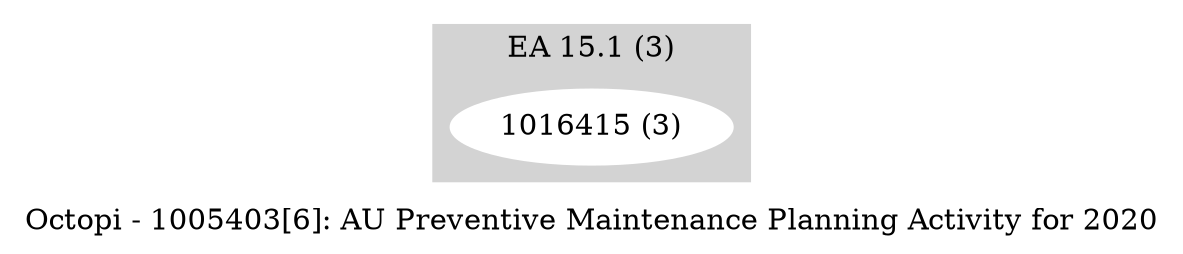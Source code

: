 digraph G {
    label = "Octopi - 1005403[6]: AU Preventive Maintenance Planning Activity for 2020";
    ranksep = .1
    subgraph cluster_1 {
        style=filled;
        color=lightgrey;
        node [style=filled,color=white];
        "1016415 (3)"
        ;
        label = "EA 15.1 (3)";
    }
}
